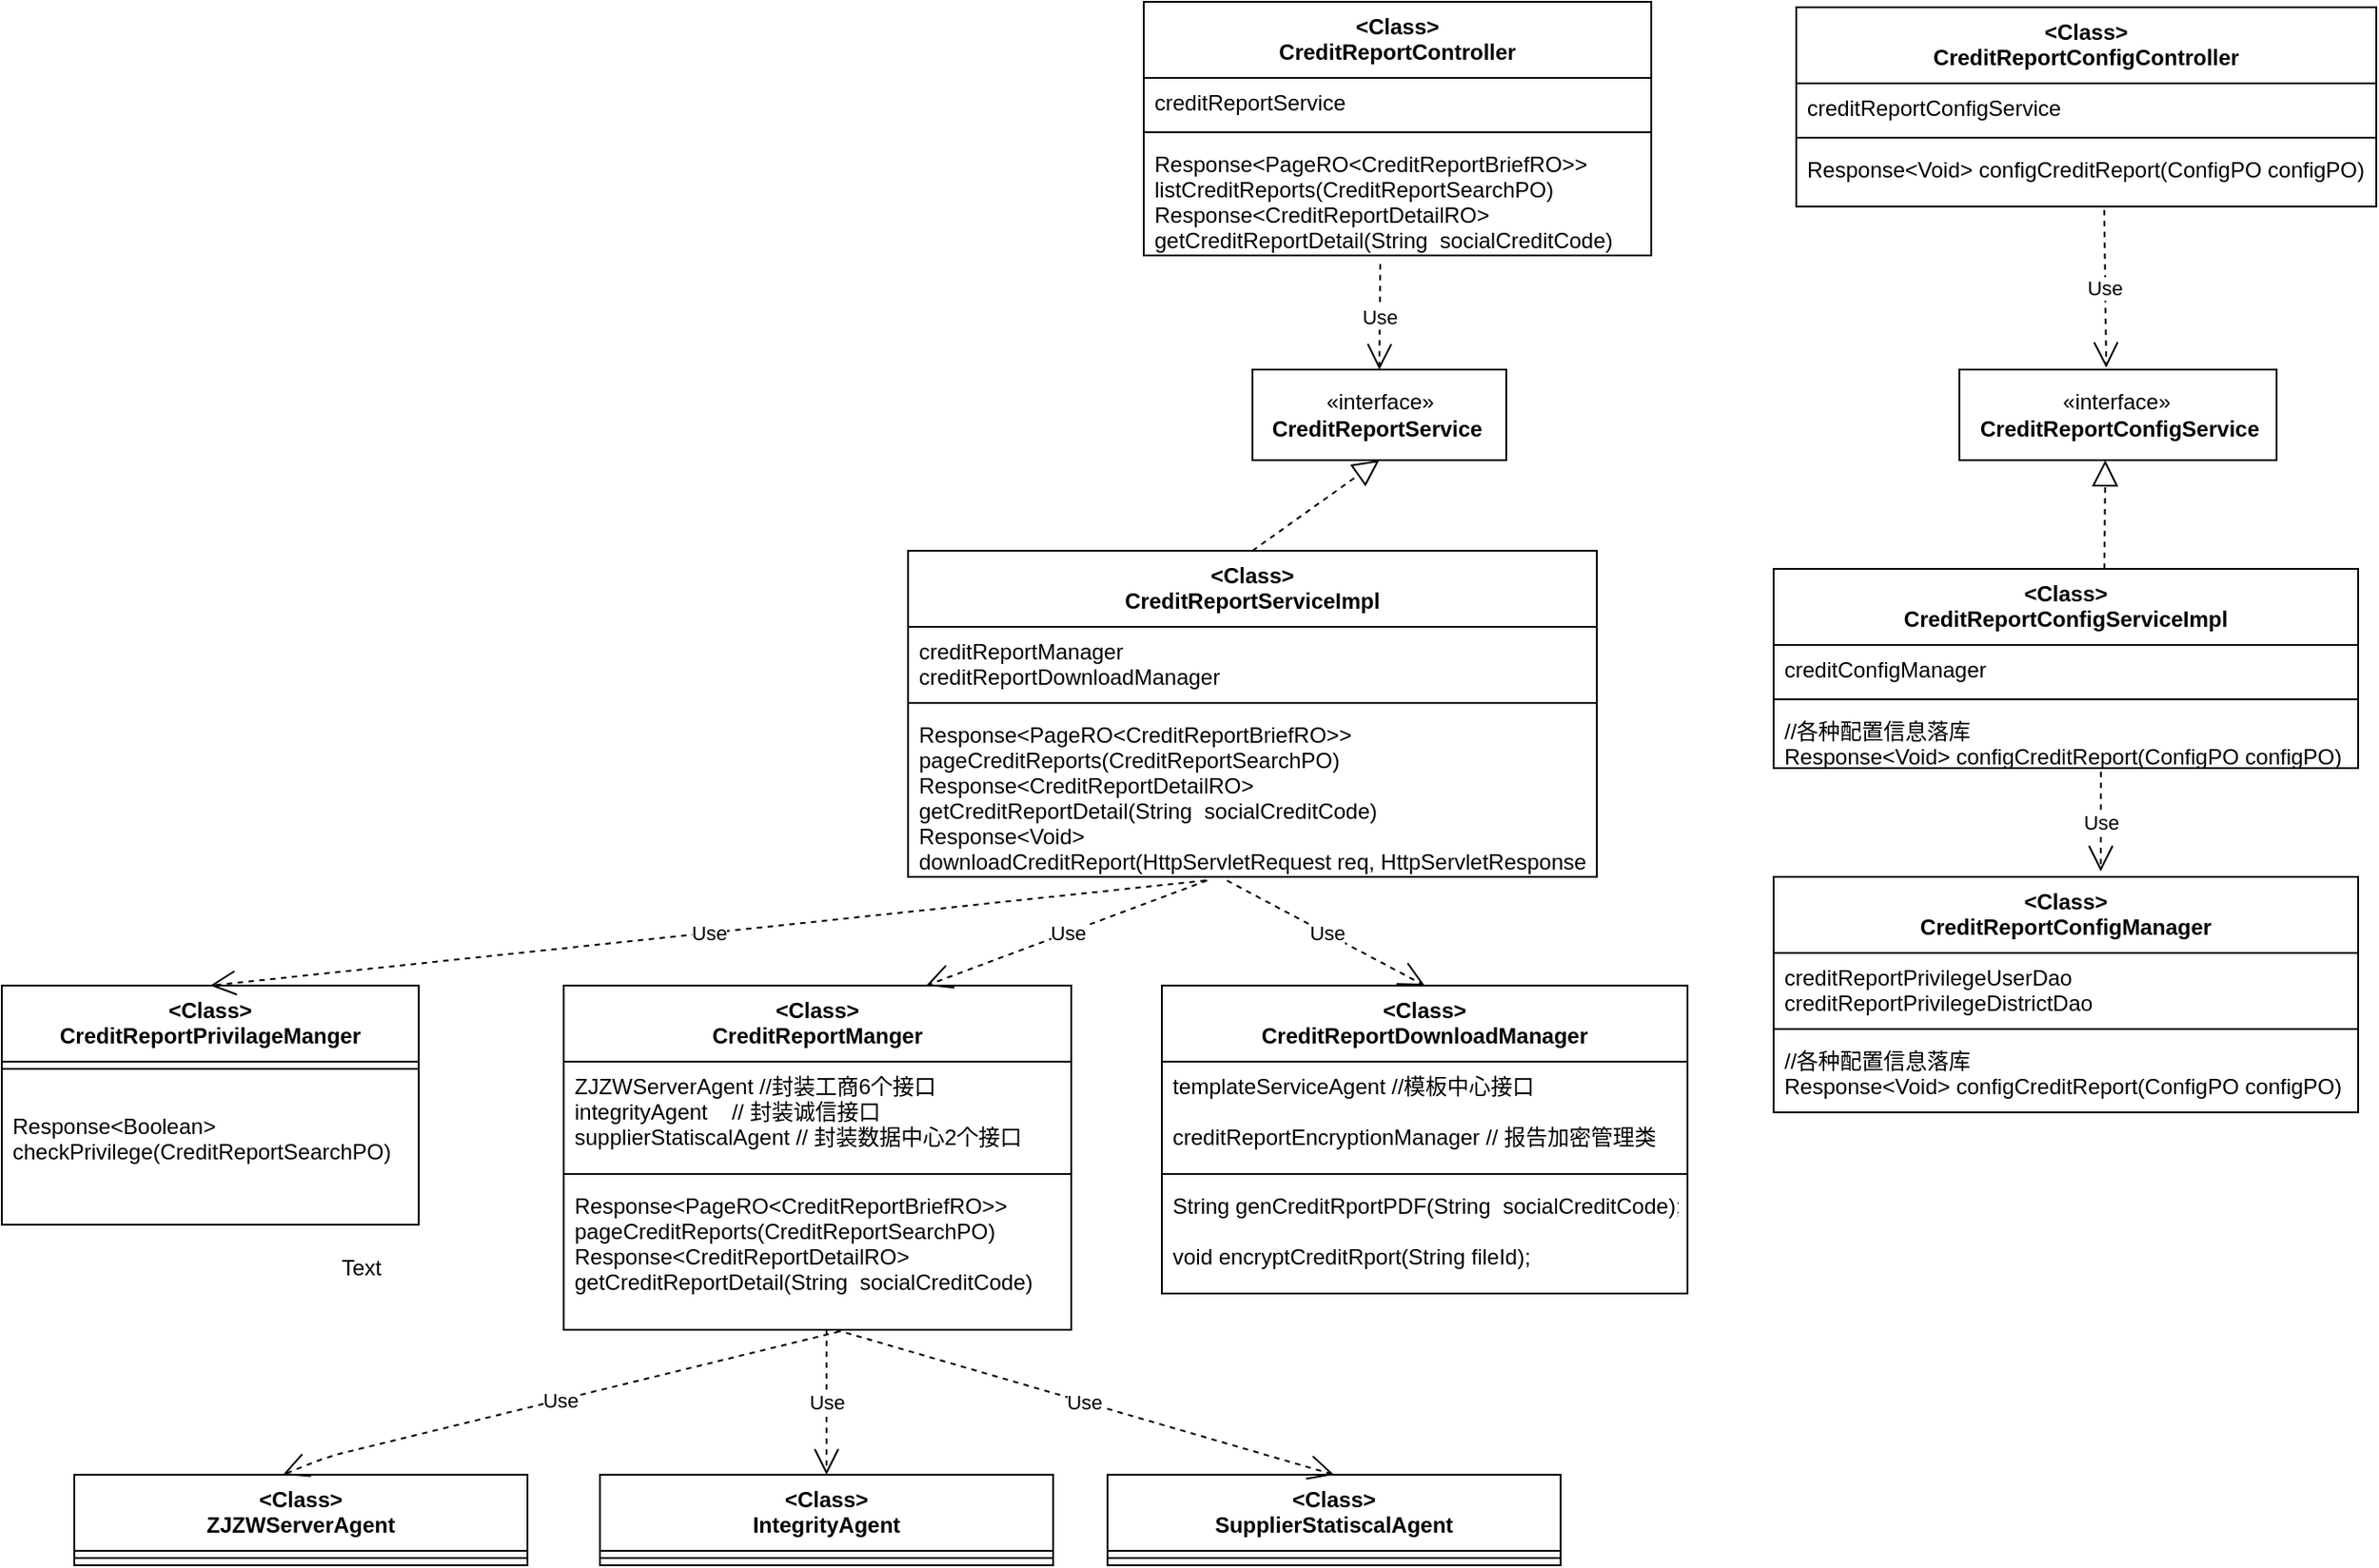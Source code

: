 <mxfile version="12.4.3" type="github" pages="1">
  <diagram id="Ushywta4806ZpJuIyeqt" name="第 1 页">
    <mxGraphModel dx="1771" dy="501" grid="1" gridSize="10" guides="1" tooltips="1" connect="1" arrows="1" fold="1" page="1" pageScale="1" pageWidth="827" pageHeight="1169" math="0" shadow="0">
      <root>
        <mxCell id="0"/>
        <mxCell id="1" parent="0"/>
        <mxCell id="Z3dKdJwx3c3bjzMHymc2-1" value="&lt;Class&gt;&#xa;CreditReportController" style="swimlane;fontStyle=1;align=center;verticalAlign=top;childLayout=stackLayout;horizontal=1;startSize=42;horizontalStack=0;resizeParent=1;resizeParentMax=0;resizeLast=0;collapsible=1;marginBottom=0;" parent="1" vertex="1">
          <mxGeometry x="70" y="47" width="280" height="140" as="geometry"/>
        </mxCell>
        <mxCell id="Z3dKdJwx3c3bjzMHymc2-2" value="creditReportService " style="text;strokeColor=none;fillColor=none;align=left;verticalAlign=top;spacingLeft=4;spacingRight=4;overflow=hidden;rotatable=0;points=[[0,0.5],[1,0.5]];portConstraint=eastwest;" parent="Z3dKdJwx3c3bjzMHymc2-1" vertex="1">
          <mxGeometry y="42" width="280" height="26" as="geometry"/>
        </mxCell>
        <mxCell id="Z3dKdJwx3c3bjzMHymc2-3" value="" style="line;strokeWidth=1;fillColor=none;align=left;verticalAlign=middle;spacingTop=-1;spacingLeft=3;spacingRight=3;rotatable=0;labelPosition=right;points=[];portConstraint=eastwest;" parent="Z3dKdJwx3c3bjzMHymc2-1" vertex="1">
          <mxGeometry y="68" width="280" height="8" as="geometry"/>
        </mxCell>
        <mxCell id="Z3dKdJwx3c3bjzMHymc2-4" value="Response&lt;PageRO&lt;CreditReportBriefRO&gt;&gt; &#xa;listCreditReports(CreditReportSearchPO)&#xa;Response&lt;CreditReportDetailRO&gt; &#xa;getCreditReportDetail(String  socialCreditCode)" style="text;strokeColor=none;fillColor=none;align=left;verticalAlign=top;spacingLeft=4;spacingRight=4;overflow=hidden;rotatable=0;points=[[0,0.5],[1,0.5]];portConstraint=eastwest;" parent="Z3dKdJwx3c3bjzMHymc2-1" vertex="1">
          <mxGeometry y="76" width="280" height="64" as="geometry"/>
        </mxCell>
        <mxCell id="Z3dKdJwx3c3bjzMHymc2-5" value="&lt;Class&gt;&#xa;CreditReportConfigController" style="swimlane;fontStyle=1;align=center;verticalAlign=top;childLayout=stackLayout;horizontal=1;startSize=42;horizontalStack=0;resizeParent=1;resizeParentMax=0;resizeLast=0;collapsible=1;marginBottom=0;" parent="1" vertex="1">
          <mxGeometry x="430" y="50" width="320" height="110" as="geometry"/>
        </mxCell>
        <mxCell id="Z3dKdJwx3c3bjzMHymc2-6" value="creditReportConfigService" style="text;strokeColor=none;fillColor=none;align=left;verticalAlign=top;spacingLeft=4;spacingRight=4;overflow=hidden;rotatable=0;points=[[0,0.5],[1,0.5]];portConstraint=eastwest;" parent="Z3dKdJwx3c3bjzMHymc2-5" vertex="1">
          <mxGeometry y="42" width="320" height="26" as="geometry"/>
        </mxCell>
        <mxCell id="Z3dKdJwx3c3bjzMHymc2-7" value="" style="line;strokeWidth=1;fillColor=none;align=left;verticalAlign=middle;spacingTop=-1;spacingLeft=3;spacingRight=3;rotatable=0;labelPosition=right;points=[];portConstraint=eastwest;" parent="Z3dKdJwx3c3bjzMHymc2-5" vertex="1">
          <mxGeometry y="68" width="320" height="8" as="geometry"/>
        </mxCell>
        <mxCell id="Z3dKdJwx3c3bjzMHymc2-8" value="Response&lt;Void&gt; configCreditReport(ConfigPO configPO)" style="text;strokeColor=none;fillColor=none;align=left;verticalAlign=top;spacingLeft=4;spacingRight=4;overflow=hidden;rotatable=0;points=[[0,0.5],[1,0.5]];portConstraint=eastwest;" parent="Z3dKdJwx3c3bjzMHymc2-5" vertex="1">
          <mxGeometry y="76" width="320" height="34" as="geometry"/>
        </mxCell>
        <mxCell id="Z3dKdJwx3c3bjzMHymc2-9" value="«interface»&lt;br&gt;&lt;b&gt;CreditReportService&amp;nbsp;&lt;/b&gt;" style="html=1;" parent="1" vertex="1">
          <mxGeometry x="130" y="250" width="140" height="50" as="geometry"/>
        </mxCell>
        <mxCell id="Z3dKdJwx3c3bjzMHymc2-10" value="«interface»&lt;b&gt;&amp;nbsp;&lt;br&gt;CreditReportConfigService&lt;/b&gt;" style="html=1;" parent="1" vertex="1">
          <mxGeometry x="520" y="250" width="175" height="50" as="geometry"/>
        </mxCell>
        <mxCell id="Z3dKdJwx3c3bjzMHymc2-13" value="Use" style="endArrow=open;endSize=12;dashed=1;html=1;exitX=0.466;exitY=1.074;exitDx=0;exitDy=0;exitPerimeter=0;entryX=0.5;entryY=0;entryDx=0;entryDy=0;" parent="1" source="Z3dKdJwx3c3bjzMHymc2-4" target="Z3dKdJwx3c3bjzMHymc2-9" edge="1">
          <mxGeometry width="160" relative="1" as="geometry">
            <mxPoint x="202" y="220" as="sourcePoint"/>
            <mxPoint x="240" y="210" as="targetPoint"/>
          </mxGeometry>
        </mxCell>
        <mxCell id="Z3dKdJwx3c3bjzMHymc2-14" value="Use" style="endArrow=open;endSize=12;dashed=1;html=1;exitX=0.531;exitY=1.056;exitDx=0;exitDy=0;exitPerimeter=0;entryX=0.463;entryY=-0.02;entryDx=0;entryDy=0;entryPerimeter=0;" parent="1" source="Z3dKdJwx3c3bjzMHymc2-8" target="Z3dKdJwx3c3bjzMHymc2-10" edge="1">
          <mxGeometry width="160" relative="1" as="geometry">
            <mxPoint x="20" y="330" as="sourcePoint"/>
            <mxPoint x="650" y="230" as="targetPoint"/>
          </mxGeometry>
        </mxCell>
        <mxCell id="Z3dKdJwx3c3bjzMHymc2-20" value="" style="endArrow=block;dashed=1;endFill=0;endSize=12;html=1;entryX=0.5;entryY=1;entryDx=0;entryDy=0;exitX=0.5;exitY=0;exitDx=0;exitDy=0;" parent="1" source="Z3dKdJwx3c3bjzMHymc2-33" target="Z3dKdJwx3c3bjzMHymc2-9" edge="1">
          <mxGeometry width="160" relative="1" as="geometry">
            <mxPoint x="199.5" y="360" as="sourcePoint"/>
            <mxPoint x="199.5" y="310" as="targetPoint"/>
          </mxGeometry>
        </mxCell>
        <mxCell id="Z3dKdJwx3c3bjzMHymc2-21" value="&lt;Class&gt;&#xa;CreditReportConfigServiceImpl" style="swimlane;fontStyle=1;align=center;verticalAlign=top;childLayout=stackLayout;horizontal=1;startSize=42;horizontalStack=0;resizeParent=1;resizeParentMax=0;resizeLast=0;collapsible=1;marginBottom=0;" parent="1" vertex="1">
          <mxGeometry x="417.5" y="360" width="322.5" height="110" as="geometry"/>
        </mxCell>
        <mxCell id="Z3dKdJwx3c3bjzMHymc2-22" value="creditConfigManager " style="text;strokeColor=none;fillColor=none;align=left;verticalAlign=top;spacingLeft=4;spacingRight=4;overflow=hidden;rotatable=0;points=[[0,0.5],[1,0.5]];portConstraint=eastwest;" parent="Z3dKdJwx3c3bjzMHymc2-21" vertex="1">
          <mxGeometry y="42" width="322.5" height="26" as="geometry"/>
        </mxCell>
        <mxCell id="Z3dKdJwx3c3bjzMHymc2-23" value="" style="line;strokeWidth=1;fillColor=none;align=left;verticalAlign=middle;spacingTop=-1;spacingLeft=3;spacingRight=3;rotatable=0;labelPosition=right;points=[];portConstraint=eastwest;" parent="Z3dKdJwx3c3bjzMHymc2-21" vertex="1">
          <mxGeometry y="68" width="322.5" height="8" as="geometry"/>
        </mxCell>
        <mxCell id="Z3dKdJwx3c3bjzMHymc2-24" value="//各种配置信息落库&#xa;Response&lt;Void&gt; configCreditReport(ConfigPO configPO)&#xa;" style="text;strokeColor=none;fillColor=none;align=left;verticalAlign=top;spacingLeft=4;spacingRight=4;overflow=hidden;rotatable=0;points=[[0,0.5],[1,0.5]];portConstraint=eastwest;" parent="Z3dKdJwx3c3bjzMHymc2-21" vertex="1">
          <mxGeometry y="76" width="322.5" height="34" as="geometry"/>
        </mxCell>
        <mxCell id="Z3dKdJwx3c3bjzMHymc2-26" value="" style="endArrow=block;dashed=1;endFill=0;endSize=12;html=1;entryX=0.5;entryY=1;entryDx=0;entryDy=0;" parent="1" edge="1">
          <mxGeometry width="160" relative="1" as="geometry">
            <mxPoint x="600" y="360" as="sourcePoint"/>
            <mxPoint x="600.5" y="300" as="targetPoint"/>
          </mxGeometry>
        </mxCell>
        <mxCell id="Z3dKdJwx3c3bjzMHymc2-33" value="&lt;Class&gt;&#xa;CreditReportServiceImpl" style="swimlane;fontStyle=1;align=center;verticalAlign=top;childLayout=stackLayout;horizontal=1;startSize=42;horizontalStack=0;resizeParent=1;resizeParentMax=0;resizeLast=0;collapsible=1;marginBottom=0;" parent="1" vertex="1">
          <mxGeometry x="-60" y="350" width="380" height="180" as="geometry"/>
        </mxCell>
        <mxCell id="Z3dKdJwx3c3bjzMHymc2-34" value="creditReportManager&#xa;creditReportDownloadManager&#xa;&#xa; " style="text;strokeColor=none;fillColor=none;align=left;verticalAlign=top;spacingLeft=4;spacingRight=4;overflow=hidden;rotatable=0;points=[[0,0.5],[1,0.5]];portConstraint=eastwest;" parent="Z3dKdJwx3c3bjzMHymc2-33" vertex="1">
          <mxGeometry y="42" width="380" height="38" as="geometry"/>
        </mxCell>
        <mxCell id="Z3dKdJwx3c3bjzMHymc2-35" value="" style="line;strokeWidth=1;fillColor=none;align=left;verticalAlign=middle;spacingTop=-1;spacingLeft=3;spacingRight=3;rotatable=0;labelPosition=right;points=[];portConstraint=eastwest;" parent="Z3dKdJwx3c3bjzMHymc2-33" vertex="1">
          <mxGeometry y="80" width="380" height="8" as="geometry"/>
        </mxCell>
        <mxCell id="Z3dKdJwx3c3bjzMHymc2-36" value="Response&lt;PageRO&lt;CreditReportBriefRO&gt;&gt; &#xa;pageCreditReports(CreditReportSearchPO)&#xa;Response&lt;CreditReportDetailRO&gt; &#xa;getCreditReportDetail(String  socialCreditCode)&#xa;Response&lt;Void&gt; &#xa;downloadCreditReport(HttpServletRequest req, HttpServletResponse resp)&#xa;" style="text;strokeColor=none;fillColor=none;align=left;verticalAlign=top;spacingLeft=4;spacingRight=4;overflow=hidden;rotatable=0;points=[[0,0.5],[1,0.5]];portConstraint=eastwest;" parent="Z3dKdJwx3c3bjzMHymc2-33" vertex="1">
          <mxGeometry y="88" width="380" height="92" as="geometry"/>
        </mxCell>
        <mxCell id="iKJ-f679qzp31hNHzbbQ-1" value="&lt;Class&gt;&#xa;CreditReportConfigManager" style="swimlane;fontStyle=1;align=center;verticalAlign=top;childLayout=stackLayout;horizontal=1;startSize=42;horizontalStack=0;resizeParent=1;resizeParentMax=0;resizeLast=0;collapsible=1;marginBottom=0;" parent="1" vertex="1">
          <mxGeometry x="417.5" y="530" width="322.5" height="130" as="geometry"/>
        </mxCell>
        <mxCell id="iKJ-f679qzp31hNHzbbQ-2" value="creditReportPrivilegeUserDao&#xa;creditReportPrivilegeDistrictDao" style="text;strokeColor=none;fillColor=none;align=left;verticalAlign=top;spacingLeft=4;spacingRight=4;overflow=hidden;rotatable=0;points=[[0,0.5],[1,0.5]];portConstraint=eastwest;" parent="iKJ-f679qzp31hNHzbbQ-1" vertex="1">
          <mxGeometry y="42" width="322.5" height="38" as="geometry"/>
        </mxCell>
        <mxCell id="iKJ-f679qzp31hNHzbbQ-3" value="" style="line;strokeWidth=1;fillColor=none;align=left;verticalAlign=middle;spacingTop=-1;spacingLeft=3;spacingRight=3;rotatable=0;labelPosition=right;points=[];portConstraint=eastwest;" parent="iKJ-f679qzp31hNHzbbQ-1" vertex="1">
          <mxGeometry y="80" width="322.5" height="8" as="geometry"/>
        </mxCell>
        <mxCell id="iKJ-f679qzp31hNHzbbQ-4" value="//各种配置信息落库&#xa;Response&lt;Void&gt; configCreditReport(ConfigPO configPO)&#xa;" style="text;strokeColor=none;fillColor=none;align=left;verticalAlign=top;spacingLeft=4;spacingRight=4;overflow=hidden;rotatable=0;points=[[0,0.5],[1,0.5]];portConstraint=eastwest;" parent="iKJ-f679qzp31hNHzbbQ-1" vertex="1">
          <mxGeometry y="88" width="322.5" height="42" as="geometry"/>
        </mxCell>
        <mxCell id="iKJ-f679qzp31hNHzbbQ-5" value="Use" style="endArrow=open;endSize=12;dashed=1;html=1;exitX=0.56;exitY=1.059;exitDx=0;exitDy=0;exitPerimeter=0;" parent="1" source="Z3dKdJwx3c3bjzMHymc2-24" edge="1">
          <mxGeometry width="160" relative="1" as="geometry">
            <mxPoint x="580" y="480" as="sourcePoint"/>
            <mxPoint x="598" y="527" as="targetPoint"/>
          </mxGeometry>
        </mxCell>
        <mxCell id="iKJ-f679qzp31hNHzbbQ-7" value="&lt;Class&gt;&#xa;CreditReportManger" style="swimlane;fontStyle=1;align=center;verticalAlign=top;childLayout=stackLayout;horizontal=1;startSize=42;horizontalStack=0;resizeParent=1;resizeParentMax=0;resizeLast=0;collapsible=1;marginBottom=0;" parent="1" vertex="1">
          <mxGeometry x="-250" y="590" width="280" height="190" as="geometry"/>
        </mxCell>
        <mxCell id="iKJ-f679qzp31hNHzbbQ-17" value="Use" style="endArrow=open;endSize=12;dashed=1;html=1;exitX=0.434;exitY=1.022;exitDx=0;exitDy=0;exitPerimeter=0;" parent="iKJ-f679qzp31hNHzbbQ-7" source="Z3dKdJwx3c3bjzMHymc2-36" edge="1">
          <mxGeometry width="160" relative="1" as="geometry">
            <mxPoint x="40" as="sourcePoint"/>
            <mxPoint x="200" as="targetPoint"/>
          </mxGeometry>
        </mxCell>
        <mxCell id="iKJ-f679qzp31hNHzbbQ-8" value="ZJZWServerAgent //封装工商6个接口&#xa;integrityAgent    // 封装诚信接口&#xa;supplierStatiscalAgent // 封装数据中心2个接口&#xa;&#xa;" style="text;strokeColor=none;fillColor=none;align=left;verticalAlign=top;spacingLeft=4;spacingRight=4;overflow=hidden;rotatable=0;points=[[0,0.5],[1,0.5]];portConstraint=eastwest;" parent="iKJ-f679qzp31hNHzbbQ-7" vertex="1">
          <mxGeometry y="42" width="280" height="58" as="geometry"/>
        </mxCell>
        <mxCell id="iKJ-f679qzp31hNHzbbQ-9" value="" style="line;strokeWidth=1;fillColor=none;align=left;verticalAlign=middle;spacingTop=-1;spacingLeft=3;spacingRight=3;rotatable=0;labelPosition=right;points=[];portConstraint=eastwest;" parent="iKJ-f679qzp31hNHzbbQ-7" vertex="1">
          <mxGeometry y="100" width="280" height="8" as="geometry"/>
        </mxCell>
        <mxCell id="iKJ-f679qzp31hNHzbbQ-10" value="Response&lt;PageRO&lt;CreditReportBriefRO&gt;&gt; &#xa;pageCreditReports(CreditReportSearchPO)&#xa;Response&lt;CreditReportDetailRO&gt; &#xa;getCreditReportDetail(String  socialCreditCode)" style="text;strokeColor=none;fillColor=none;align=left;verticalAlign=top;spacingLeft=4;spacingRight=4;overflow=hidden;rotatable=0;points=[[0,0.5],[1,0.5]];portConstraint=eastwest;" parent="iKJ-f679qzp31hNHzbbQ-7" vertex="1">
          <mxGeometry y="108" width="280" height="82" as="geometry"/>
        </mxCell>
        <mxCell id="iKJ-f679qzp31hNHzbbQ-11" value="&lt;Class&gt;&#xa;CreditReportDownloadManager" style="swimlane;fontStyle=1;align=center;verticalAlign=top;childLayout=stackLayout;horizontal=1;startSize=42;horizontalStack=0;resizeParent=1;resizeParentMax=0;resizeLast=0;collapsible=1;marginBottom=0;" parent="1" vertex="1">
          <mxGeometry x="80" y="590" width="290" height="170" as="geometry"/>
        </mxCell>
        <mxCell id="iKJ-f679qzp31hNHzbbQ-12" value="templateServiceAgent //模板中心接口&#xa;&#xa;creditReportEncryptionManager // 报告加密管理类&#xa;" style="text;strokeColor=none;fillColor=none;align=left;verticalAlign=top;spacingLeft=4;spacingRight=4;overflow=hidden;rotatable=0;points=[[0,0.5],[1,0.5]];portConstraint=eastwest;" parent="iKJ-f679qzp31hNHzbbQ-11" vertex="1">
          <mxGeometry y="42" width="290" height="58" as="geometry"/>
        </mxCell>
        <mxCell id="iKJ-f679qzp31hNHzbbQ-13" value="" style="line;strokeWidth=1;fillColor=none;align=left;verticalAlign=middle;spacingTop=-1;spacingLeft=3;spacingRight=3;rotatable=0;labelPosition=right;points=[];portConstraint=eastwest;" parent="iKJ-f679qzp31hNHzbbQ-11" vertex="1">
          <mxGeometry y="100" width="290" height="8" as="geometry"/>
        </mxCell>
        <mxCell id="iKJ-f679qzp31hNHzbbQ-14" value="String genCreditRportPDF(String  socialCreditCode);&#xa;&#xa;void encryptCreditRport(String fileId);&#xa;" style="text;strokeColor=none;fillColor=none;align=left;verticalAlign=top;spacingLeft=4;spacingRight=4;overflow=hidden;rotatable=0;points=[[0,0.5],[1,0.5]];portConstraint=eastwest;" parent="iKJ-f679qzp31hNHzbbQ-11" vertex="1">
          <mxGeometry y="108" width="290" height="62" as="geometry"/>
        </mxCell>
        <mxCell id="iKJ-f679qzp31hNHzbbQ-18" value="Use" style="endArrow=open;endSize=12;dashed=1;html=1;exitX=0.463;exitY=1.022;exitDx=0;exitDy=0;exitPerimeter=0;entryX=0.5;entryY=0;entryDx=0;entryDy=0;" parent="1" source="Z3dKdJwx3c3bjzMHymc2-36" target="iKJ-f679qzp31hNHzbbQ-11" edge="1">
          <mxGeometry width="160" relative="1" as="geometry">
            <mxPoint x="-5.08" y="572.024" as="sourcePoint"/>
            <mxPoint x="-260" y="620" as="targetPoint"/>
          </mxGeometry>
        </mxCell>
        <mxCell id="iKJ-f679qzp31hNHzbbQ-25" value="&lt;Class&gt;&#xa;ZJZWServerAgent" style="swimlane;fontStyle=1;align=center;verticalAlign=top;childLayout=stackLayout;horizontal=1;startSize=42;horizontalStack=0;resizeParent=1;resizeParentMax=0;resizeLast=0;collapsible=1;marginBottom=0;" parent="1" vertex="1">
          <mxGeometry x="-520" y="860" width="250" height="50" as="geometry"/>
        </mxCell>
        <mxCell id="iKJ-f679qzp31hNHzbbQ-27" value="" style="line;strokeWidth=1;fillColor=none;align=left;verticalAlign=middle;spacingTop=-1;spacingLeft=3;spacingRight=3;rotatable=0;labelPosition=right;points=[];portConstraint=eastwest;" parent="iKJ-f679qzp31hNHzbbQ-25" vertex="1">
          <mxGeometry y="42" width="250" height="8" as="geometry"/>
        </mxCell>
        <mxCell id="iKJ-f679qzp31hNHzbbQ-29" value="&lt;Class&gt;&#xa;IntegrityAgent" style="swimlane;fontStyle=1;align=center;verticalAlign=top;childLayout=stackLayout;horizontal=1;startSize=42;horizontalStack=0;resizeParent=1;resizeParentMax=0;resizeLast=0;collapsible=1;marginBottom=0;" parent="1" vertex="1">
          <mxGeometry x="-230" y="860" width="250" height="50" as="geometry"/>
        </mxCell>
        <mxCell id="iKJ-f679qzp31hNHzbbQ-31" value="" style="line;strokeWidth=1;fillColor=none;align=left;verticalAlign=middle;spacingTop=-1;spacingLeft=3;spacingRight=3;rotatable=0;labelPosition=right;points=[];portConstraint=eastwest;" parent="iKJ-f679qzp31hNHzbbQ-29" vertex="1">
          <mxGeometry y="42" width="250" height="8" as="geometry"/>
        </mxCell>
        <mxCell id="iKJ-f679qzp31hNHzbbQ-33" value="&lt;Class&gt;&#xa;SupplierStatiscalAgent" style="swimlane;fontStyle=1;align=center;verticalAlign=top;childLayout=stackLayout;horizontal=1;startSize=42;horizontalStack=0;resizeParent=1;resizeParentMax=0;resizeLast=0;collapsible=1;marginBottom=0;" parent="1" vertex="1">
          <mxGeometry x="50" y="860" width="250" height="50" as="geometry"/>
        </mxCell>
        <mxCell id="iKJ-f679qzp31hNHzbbQ-35" value="" style="line;strokeWidth=1;fillColor=none;align=left;verticalAlign=middle;spacingTop=-1;spacingLeft=3;spacingRight=3;rotatable=0;labelPosition=right;points=[];portConstraint=eastwest;" parent="iKJ-f679qzp31hNHzbbQ-33" vertex="1">
          <mxGeometry y="42" width="250" height="8" as="geometry"/>
        </mxCell>
        <mxCell id="iKJ-f679qzp31hNHzbbQ-37" value="Use" style="endArrow=open;endSize=12;dashed=1;html=1;exitX=0.543;exitY=1.012;exitDx=0;exitDy=0;exitPerimeter=0;" parent="1" source="iKJ-f679qzp31hNHzbbQ-10" edge="1">
          <mxGeometry width="160" relative="1" as="geometry">
            <mxPoint x="-250.0" y="802.024" as="sourcePoint"/>
            <mxPoint x="-404.92" y="860" as="targetPoint"/>
            <Array as="points">
              <mxPoint x="-380" y="850"/>
            </Array>
          </mxGeometry>
        </mxCell>
        <mxCell id="iKJ-f679qzp31hNHzbbQ-38" value="Use" style="endArrow=open;endSize=12;dashed=1;html=1;entryX=0.5;entryY=0;entryDx=0;entryDy=0;" parent="1" target="iKJ-f679qzp31hNHzbbQ-29" edge="1">
          <mxGeometry width="160" relative="1" as="geometry">
            <mxPoint x="-105" y="780" as="sourcePoint"/>
            <mxPoint x="-394.92" y="870" as="targetPoint"/>
          </mxGeometry>
        </mxCell>
        <mxCell id="iKJ-f679qzp31hNHzbbQ-39" value="Use" style="endArrow=open;endSize=12;dashed=1;html=1;entryX=0.5;entryY=0;entryDx=0;entryDy=0;" parent="1" target="iKJ-f679qzp31hNHzbbQ-33" edge="1">
          <mxGeometry width="160" relative="1" as="geometry">
            <mxPoint x="-100" y="780" as="sourcePoint"/>
            <mxPoint x="-384.92" y="880" as="targetPoint"/>
          </mxGeometry>
        </mxCell>
        <mxCell id="DyX9iUCqw5B-mZFipQ6H-1" value="&lt;Class&gt;&#xa;CreditReportPrivilageManger" style="swimlane;fontStyle=1;align=center;verticalAlign=top;childLayout=stackLayout;horizontal=1;startSize=42;horizontalStack=0;resizeParent=1;resizeParentMax=0;resizeLast=0;collapsible=1;marginBottom=0;" vertex="1" parent="1">
          <mxGeometry x="-560" y="590" width="230" height="132" as="geometry"/>
        </mxCell>
        <mxCell id="DyX9iUCqw5B-mZFipQ6H-4" value="" style="line;strokeWidth=1;fillColor=none;align=left;verticalAlign=middle;spacingTop=-1;spacingLeft=3;spacingRight=3;rotatable=0;labelPosition=right;points=[];portConstraint=eastwest;" vertex="1" parent="DyX9iUCqw5B-mZFipQ6H-1">
          <mxGeometry y="42" width="230" height="8" as="geometry"/>
        </mxCell>
        <mxCell id="DyX9iUCqw5B-mZFipQ6H-5" value="&#xa;Response&lt;Boolean&gt; &#xa;checkPrivilege(CreditReportSearchPO)&#xa;" style="text;strokeColor=none;fillColor=none;align=left;verticalAlign=top;spacingLeft=4;spacingRight=4;overflow=hidden;rotatable=0;points=[[0,0.5],[1,0.5]];portConstraint=eastwest;" vertex="1" parent="DyX9iUCqw5B-mZFipQ6H-1">
          <mxGeometry y="50" width="230" height="82" as="geometry"/>
        </mxCell>
        <mxCell id="DyX9iUCqw5B-mZFipQ6H-6" value="Text" style="text;html=1;align=center;verticalAlign=middle;resizable=0;points=[];;autosize=1;" vertex="1" parent="1">
          <mxGeometry x="-382" y="736" width="40" height="20" as="geometry"/>
        </mxCell>
        <mxCell id="DyX9iUCqw5B-mZFipQ6H-8" value="Use" style="endArrow=open;endSize=12;dashed=1;html=1;exitX=0.432;exitY=1.022;exitDx=0;exitDy=0;exitPerimeter=0;entryX=0.5;entryY=0;entryDx=0;entryDy=0;" edge="1" parent="1" source="Z3dKdJwx3c3bjzMHymc2-36" target="DyX9iUCqw5B-mZFipQ6H-1">
          <mxGeometry width="160" relative="1" as="geometry">
            <mxPoint x="114.92" y="542.024" as="sourcePoint"/>
            <mxPoint x="-40" y="600" as="targetPoint"/>
          </mxGeometry>
        </mxCell>
      </root>
    </mxGraphModel>
  </diagram>
</mxfile>

